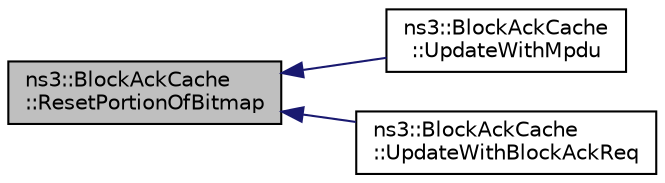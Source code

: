 digraph "ns3::BlockAckCache::ResetPortionOfBitmap"
{
  edge [fontname="Helvetica",fontsize="10",labelfontname="Helvetica",labelfontsize="10"];
  node [fontname="Helvetica",fontsize="10",shape=record];
  rankdir="LR";
  Node1 [label="ns3::BlockAckCache\l::ResetPortionOfBitmap",height=0.2,width=0.4,color="black", fillcolor="grey75", style="filled", fontcolor="black"];
  Node1 -> Node2 [dir="back",color="midnightblue",fontsize="10",style="solid"];
  Node2 [label="ns3::BlockAckCache\l::UpdateWithMpdu",height=0.2,width=0.4,color="black", fillcolor="white", style="filled",URL="$da/d53/classns3_1_1BlockAckCache.html#ad53e955bbd3e58e1833a90894e67e6eb"];
  Node1 -> Node3 [dir="back",color="midnightblue",fontsize="10",style="solid"];
  Node3 [label="ns3::BlockAckCache\l::UpdateWithBlockAckReq",height=0.2,width=0.4,color="black", fillcolor="white", style="filled",URL="$da/d53/classns3_1_1BlockAckCache.html#a269acd2840aa5d8eda4ae61ad6e9f441"];
}
